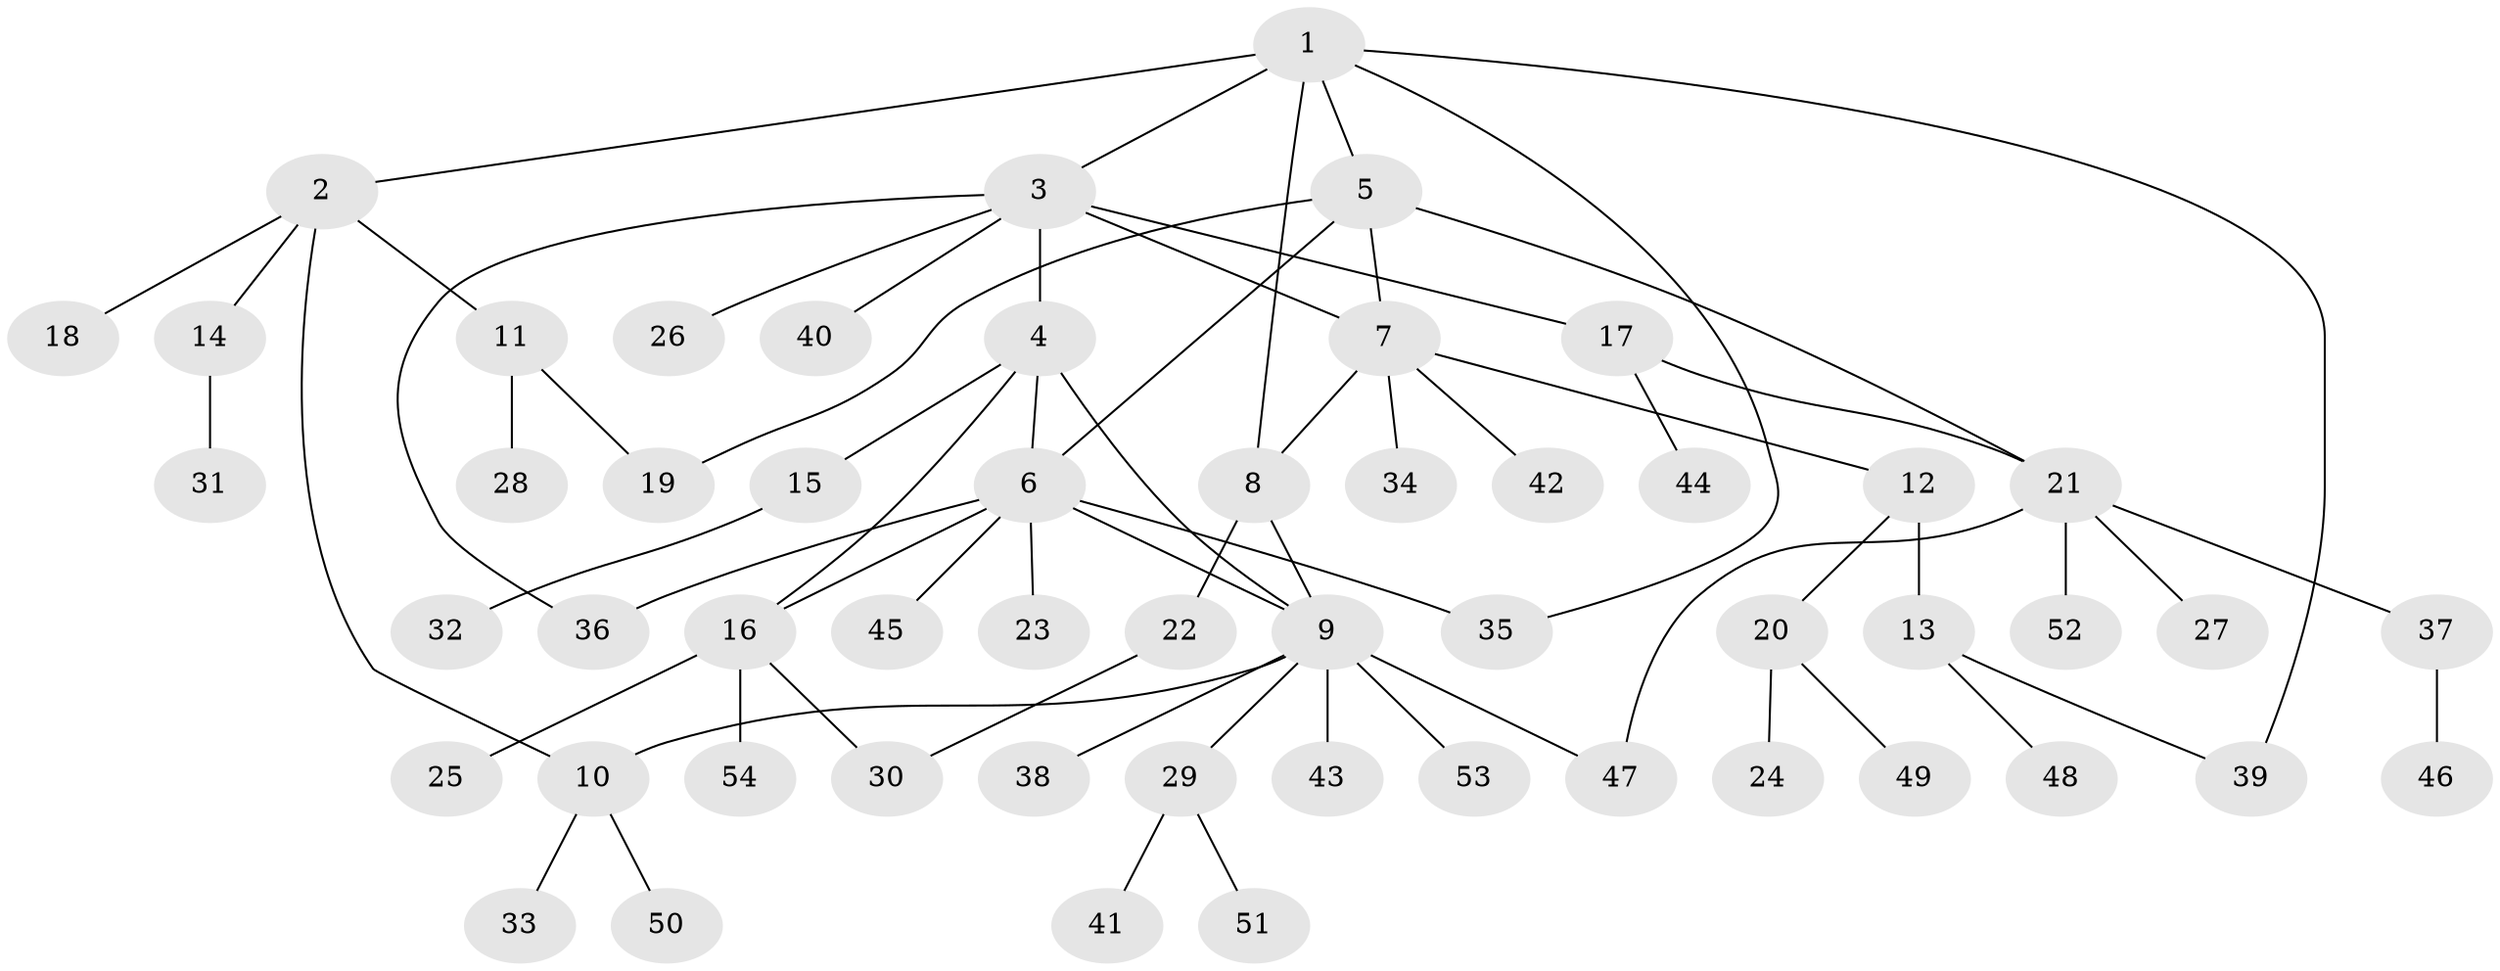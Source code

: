 // coarse degree distribution, {11: 0.02631578947368421, 5: 0.10526315789473684, 7: 0.05263157894736842, 4: 0.05263157894736842, 8: 0.02631578947368421, 3: 0.05263157894736842, 2: 0.23684210526315788, 1: 0.4473684210526316}
// Generated by graph-tools (version 1.1) at 2025/52/02/27/25 19:52:20]
// undirected, 54 vertices, 67 edges
graph export_dot {
graph [start="1"]
  node [color=gray90,style=filled];
  1;
  2;
  3;
  4;
  5;
  6;
  7;
  8;
  9;
  10;
  11;
  12;
  13;
  14;
  15;
  16;
  17;
  18;
  19;
  20;
  21;
  22;
  23;
  24;
  25;
  26;
  27;
  28;
  29;
  30;
  31;
  32;
  33;
  34;
  35;
  36;
  37;
  38;
  39;
  40;
  41;
  42;
  43;
  44;
  45;
  46;
  47;
  48;
  49;
  50;
  51;
  52;
  53;
  54;
  1 -- 2;
  1 -- 3;
  1 -- 5;
  1 -- 8;
  1 -- 35;
  1 -- 39;
  2 -- 10;
  2 -- 11;
  2 -- 14;
  2 -- 18;
  3 -- 4;
  3 -- 7;
  3 -- 17;
  3 -- 26;
  3 -- 36;
  3 -- 40;
  4 -- 6;
  4 -- 9;
  4 -- 15;
  4 -- 16;
  5 -- 6;
  5 -- 7;
  5 -- 19;
  5 -- 21;
  6 -- 9;
  6 -- 16;
  6 -- 23;
  6 -- 35;
  6 -- 36;
  6 -- 45;
  7 -- 8;
  7 -- 12;
  7 -- 34;
  7 -- 42;
  8 -- 9;
  8 -- 22;
  9 -- 10;
  9 -- 29;
  9 -- 38;
  9 -- 43;
  9 -- 47;
  9 -- 53;
  10 -- 33;
  10 -- 50;
  11 -- 19;
  11 -- 28;
  12 -- 13;
  12 -- 20;
  13 -- 39;
  13 -- 48;
  14 -- 31;
  15 -- 32;
  16 -- 25;
  16 -- 30;
  16 -- 54;
  17 -- 21;
  17 -- 44;
  20 -- 24;
  20 -- 49;
  21 -- 27;
  21 -- 37;
  21 -- 47;
  21 -- 52;
  22 -- 30;
  29 -- 41;
  29 -- 51;
  37 -- 46;
}
